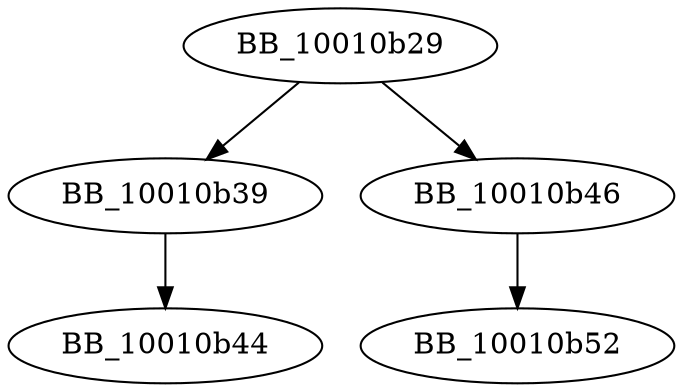 DiGraph ___crtInitializeCriticalSectionEx{
BB_10010b29->BB_10010b39
BB_10010b29->BB_10010b46
BB_10010b39->BB_10010b44
BB_10010b46->BB_10010b52
}
